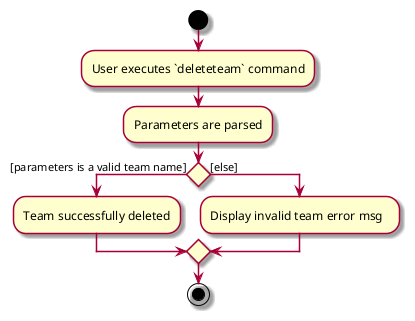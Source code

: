 @startuml
skin rose

start
:User executes `deleteteam` command;
:Parameters are parsed;
if() then ([parameters is a valid team name])
:Team successfully deleted;

else ([else])
:Display invalid team error msg  ;

endif

stop
@enduml
